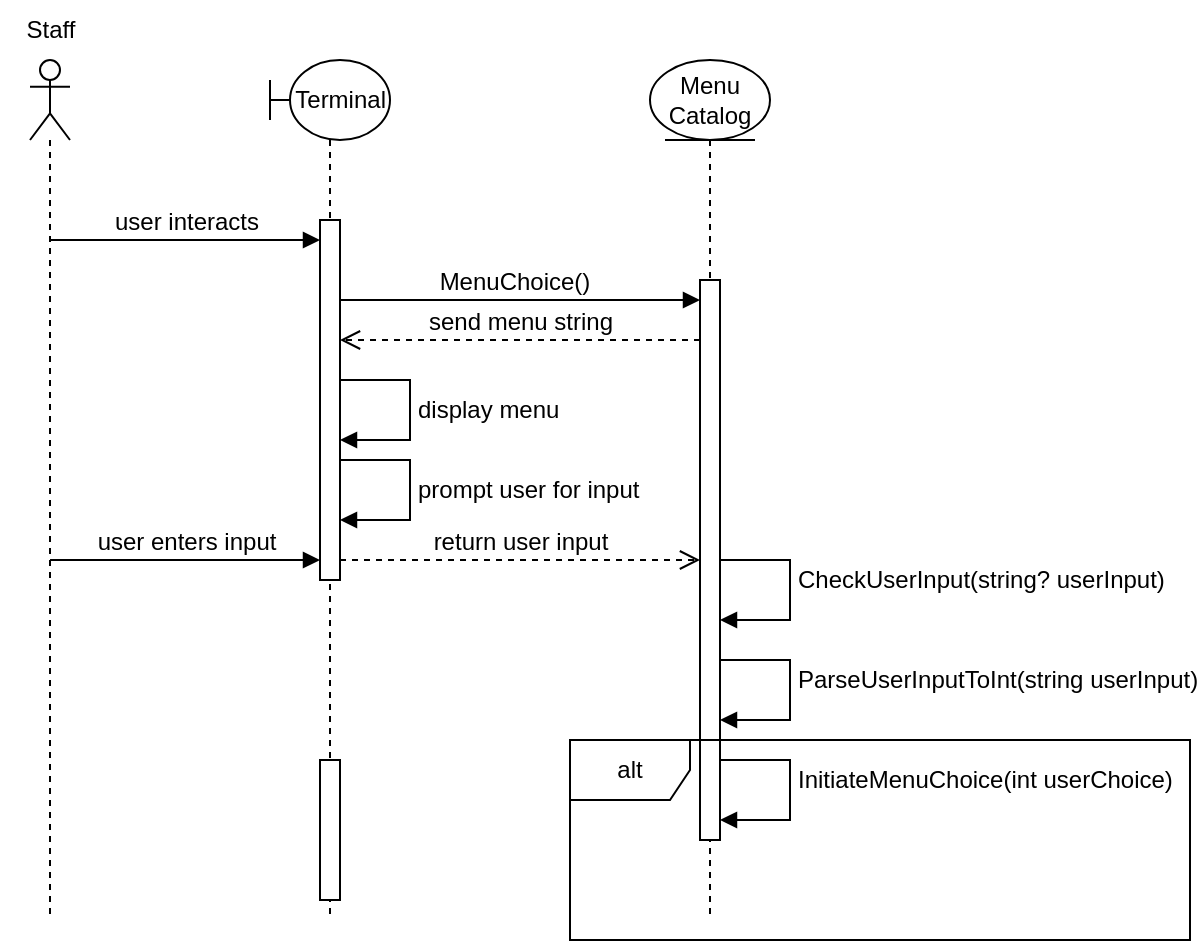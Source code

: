 <mxfile version="24.2.2" type="onedrive">
  <diagram name="Page-1" id="2YBvvXClWsGukQMizWep">
    <mxGraphModel grid="1" page="1" gridSize="10" guides="1" tooltips="1" connect="1" arrows="1" fold="1" pageScale="1" pageWidth="850" pageHeight="1100" math="0" shadow="0">
      <root>
        <mxCell id="0" />
        <mxCell id="1" parent="0" />
        <mxCell id="YXeKWQk5nC72qx_1gx44-1" value="&lt;font style=&quot;font-size: 12px;&quot;&gt;user interacts&lt;/font&gt;" style="html=1;verticalAlign=bottom;endArrow=block;edgeStyle=elbowEdgeStyle;elbow=vertical;curved=0;rounded=0;" edge="1" parent="1">
          <mxGeometry relative="1" as="geometry">
            <mxPoint x="150.024" y="130" as="sourcePoint" />
            <Array as="points">
              <mxPoint x="165.5" y="130" />
              <mxPoint x="455.88" y="140" />
            </Array>
            <mxPoint x="285" y="130" as="targetPoint" />
          </mxGeometry>
        </mxCell>
        <mxCell id="YXeKWQk5nC72qx_1gx44-6" value="&lt;font style=&quot;font-size: 12px;&quot;&gt;MenuChoice()&lt;/font&gt;" style="html=1;verticalAlign=bottom;endArrow=block;edgeStyle=elbowEdgeStyle;elbow=vertical;curved=0;rounded=0;" edge="1" parent="1" target="aM9ryv3xv72pqoxQDRHE-6">
          <mxGeometry x="-0.032" relative="1" as="geometry">
            <mxPoint x="295" y="160" as="sourcePoint" />
            <Array as="points">
              <mxPoint x="330" y="160" />
              <mxPoint x="550.88" y="130" />
            </Array>
            <mxPoint x="450" y="160" as="targetPoint" />
            <mxPoint as="offset" />
          </mxGeometry>
        </mxCell>
        <mxCell id="YXeKWQk5nC72qx_1gx44-10" value="" style="shape=umlLifeline;perimeter=lifelinePerimeter;whiteSpace=wrap;html=1;container=1;dropTarget=0;collapsible=0;recursiveResize=0;outlineConnect=0;portConstraint=eastwest;newEdgeStyle={&quot;curved&quot;:0,&quot;rounded&quot;:0};participant=umlActor;strokeColor=default;align=center;verticalAlign=middle;fontFamily=Helvetica;fontSize=12;fontColor=default;fillColor=default;" vertex="1" parent="1">
          <mxGeometry x="140" y="40" width="20" height="430" as="geometry" />
        </mxCell>
        <mxCell id="YXeKWQk5nC72qx_1gx44-11" value="Staff" style="text;html=1;align=center;verticalAlign=middle;resizable=0;points=[];autosize=1;strokeColor=none;fillColor=none;fontFamily=Helvetica;fontSize=12;fontColor=default;" vertex="1" parent="1">
          <mxGeometry x="125" y="10" width="50" height="30" as="geometry" />
        </mxCell>
        <mxCell id="YXeKWQk5nC72qx_1gx44-12" value="&lt;font style=&quot;font-size: 12px;&quot;&gt;user enters input&lt;/font&gt;" style="html=1;verticalAlign=bottom;endArrow=block;edgeStyle=elbowEdgeStyle;elbow=vertical;curved=0;rounded=0;" edge="1" parent="1">
          <mxGeometry relative="1" as="geometry">
            <mxPoint x="150.024" y="290" as="sourcePoint" />
            <Array as="points">
              <mxPoint x="210" y="290" />
              <mxPoint x="445.88" y="300" />
            </Array>
            <mxPoint x="285" y="290" as="targetPoint" />
          </mxGeometry>
        </mxCell>
        <mxCell id="YXeKWQk5nC72qx_1gx44-13" value="&lt;div align=&quot;right&quot;&gt;Terminal&lt;/div&gt;" style="shape=umlLifeline;perimeter=lifelinePerimeter;whiteSpace=wrap;html=1;container=1;dropTarget=0;collapsible=0;recursiveResize=0;outlineConnect=0;portConstraint=eastwest;newEdgeStyle={&quot;curved&quot;:0,&quot;rounded&quot;:0};participant=umlBoundary;strokeColor=default;align=right;verticalAlign=middle;fontFamily=Helvetica;fontSize=12;fontColor=default;fillColor=default;" vertex="1" parent="1">
          <mxGeometry x="260" y="40" width="60" height="430" as="geometry" />
        </mxCell>
        <mxCell id="64mDt4S0of5XED2l5hRp-4" value="" style="html=1;points=[];perimeter=orthogonalPerimeter;outlineConnect=0;targetShapes=umlLifeline;portConstraint=eastwest;newEdgeStyle={&quot;edgeStyle&quot;:&quot;elbowEdgeStyle&quot;,&quot;elbow&quot;:&quot;vertical&quot;,&quot;curved&quot;:0,&quot;rounded&quot;:0};" vertex="1" parent="YXeKWQk5nC72qx_1gx44-13">
          <mxGeometry x="25" y="80" width="10" height="180" as="geometry" />
        </mxCell>
        <mxCell id="YXeKWQk5nC72qx_1gx44-20" value="display menu" style="html=1;align=left;spacingLeft=2;endArrow=block;rounded=0;edgeStyle=orthogonalEdgeStyle;curved=0;rounded=0;fontFamily=Helvetica;fontSize=12;fontColor=default;" edge="1" parent="YXeKWQk5nC72qx_1gx44-13" source="64mDt4S0of5XED2l5hRp-4" target="64mDt4S0of5XED2l5hRp-4">
          <mxGeometry relative="1" as="geometry">
            <mxPoint x="40" y="180" as="sourcePoint" />
            <Array as="points">
              <mxPoint x="70" y="160" />
              <mxPoint x="70" y="190" />
            </Array>
            <mxPoint x="40" y="210" as="targetPoint" />
          </mxGeometry>
        </mxCell>
        <mxCell id="YXeKWQk5nC72qx_1gx44-24" value="prompt user for input" style="html=1;align=left;spacingLeft=2;endArrow=block;rounded=0;edgeStyle=orthogonalEdgeStyle;curved=0;rounded=0;fontFamily=Helvetica;fontSize=12;fontColor=default;" edge="1" parent="YXeKWQk5nC72qx_1gx44-13" source="64mDt4S0of5XED2l5hRp-4" target="64mDt4S0of5XED2l5hRp-4">
          <mxGeometry relative="1" as="geometry">
            <mxPoint x="45" y="170" as="sourcePoint" />
            <Array as="points">
              <mxPoint x="70" y="200" />
              <mxPoint x="70" y="230" />
            </Array>
            <mxPoint x="45" y="200" as="targetPoint" />
          </mxGeometry>
        </mxCell>
        <mxCell id="YXeKWQk5nC72qx_1gx44-28" value="" style="html=1;points=[];perimeter=orthogonalPerimeter;outlineConnect=0;targetShapes=umlLifeline;portConstraint=eastwest;newEdgeStyle={&quot;edgeStyle&quot;:&quot;elbowEdgeStyle&quot;,&quot;elbow&quot;:&quot;vertical&quot;,&quot;curved&quot;:0,&quot;rounded&quot;:0};" vertex="1" parent="YXeKWQk5nC72qx_1gx44-13">
          <mxGeometry x="25" y="350" width="10" height="70" as="geometry" />
        </mxCell>
        <mxCell id="YXeKWQk5nC72qx_1gx44-14" value="Menu Catalog" style="shape=umlLifeline;perimeter=lifelinePerimeter;whiteSpace=wrap;html=1;container=1;dropTarget=0;collapsible=0;recursiveResize=0;outlineConnect=0;portConstraint=eastwest;newEdgeStyle={&quot;curved&quot;:0,&quot;rounded&quot;:0};participant=umlEntity;strokeColor=default;align=center;verticalAlign=middle;fontFamily=Helvetica;fontSize=12;fontColor=default;fillColor=default;" vertex="1" parent="1">
          <mxGeometry x="450" y="40" width="60" height="430" as="geometry" />
        </mxCell>
        <mxCell id="aM9ryv3xv72pqoxQDRHE-6" value="" style="html=1;points=[];perimeter=orthogonalPerimeter;outlineConnect=0;targetShapes=umlLifeline;portConstraint=eastwest;newEdgeStyle={&quot;edgeStyle&quot;:&quot;elbowEdgeStyle&quot;,&quot;elbow&quot;:&quot;vertical&quot;,&quot;curved&quot;:0,&quot;rounded&quot;:0};" vertex="1" parent="YXeKWQk5nC72qx_1gx44-14">
          <mxGeometry x="25" y="110" width="10" height="280" as="geometry" />
        </mxCell>
        <mxCell id="YXeKWQk5nC72qx_1gx44-22" value="&lt;font style=&quot;font-size: 12px;&quot;&gt;return user input&lt;/font&gt;" style="html=1;verticalAlign=bottom;endArrow=open;dashed=1;endSize=8;edgeStyle=elbowEdgeStyle;elbow=vertical;curved=0;rounded=0;" edge="1" parent="1" target="aM9ryv3xv72pqoxQDRHE-6">
          <mxGeometry relative="1" as="geometry">
            <mxPoint x="450" y="290" as="targetPoint" />
            <Array as="points">
              <mxPoint x="409.96" y="290" />
            </Array>
            <mxPoint x="295" y="290" as="sourcePoint" />
            <mxPoint as="offset" />
          </mxGeometry>
        </mxCell>
        <mxCell id="YXeKWQk5nC72qx_1gx44-26" value="&lt;font style=&quot;font-size: 12px;&quot;&gt;InitiateMenuChoice(int userChoice)&lt;/font&gt;" style="html=1;align=left;spacingLeft=2;endArrow=block;rounded=0;edgeStyle=orthogonalEdgeStyle;curved=0;rounded=0;fontFamily=Helvetica;fontSize=12;fontColor=default;" edge="1" parent="1">
          <mxGeometry x="-0.1" relative="1" as="geometry">
            <mxPoint x="485" y="390" as="sourcePoint" />
            <Array as="points">
              <mxPoint x="520" y="390" />
              <mxPoint x="520" y="420" />
            </Array>
            <mxPoint x="485" y="420" as="targetPoint" />
            <mxPoint as="offset" />
          </mxGeometry>
        </mxCell>
        <mxCell id="YXeKWQk5nC72qx_1gx44-23" value="ParseUserInputToInt(string userInput)" style="html=1;align=left;spacingLeft=2;endArrow=block;rounded=0;edgeStyle=orthogonalEdgeStyle;curved=0;rounded=0;fontFamily=Helvetica;fontSize=12;fontColor=default;" edge="1" parent="1">
          <mxGeometry x="-0.1" relative="1" as="geometry">
            <mxPoint x="485" y="340" as="sourcePoint" />
            <Array as="points">
              <mxPoint x="520" y="340" />
              <mxPoint x="520" y="370" />
            </Array>
            <mxPoint x="485" y="370" as="targetPoint" />
            <mxPoint as="offset" />
          </mxGeometry>
        </mxCell>
        <mxCell id="YXeKWQk5nC72qx_1gx44-29" value="&lt;font style=&quot;font-size: 12px;&quot;&gt;send menu string&lt;/font&gt;" style="html=1;verticalAlign=bottom;endArrow=open;dashed=1;endSize=8;edgeStyle=elbowEdgeStyle;elbow=vertical;curved=0;rounded=0;" edge="1" parent="1">
          <mxGeometry relative="1" as="geometry">
            <mxPoint x="295" y="180" as="targetPoint" />
            <Array as="points">
              <mxPoint x="434.96" y="180" />
            </Array>
            <mxPoint x="475" y="180" as="sourcePoint" />
            <mxPoint as="offset" />
          </mxGeometry>
        </mxCell>
        <mxCell id="evpc4oVL6e_J2Z27oVvM-1" value="alt" style="shape=umlFrame;whiteSpace=wrap;html=1;pointerEvents=0;strokeColor=default;align=center;verticalAlign=middle;fontFamily=Helvetica;fontSize=12;fontColor=default;fillColor=default;" vertex="1" parent="1">
          <mxGeometry x="410" y="380" width="310" height="100" as="geometry" />
        </mxCell>
        <mxCell id="YXeKWQk5nC72qx_1gx44-27" value="CheckUserInput(string? userInput)" style="html=1;align=left;spacingLeft=2;endArrow=block;rounded=0;edgeStyle=orthogonalEdgeStyle;curved=0;rounded=0;fontFamily=Helvetica;fontSize=12;fontColor=default;" edge="1" parent="1">
          <mxGeometry x="-0.1" relative="1" as="geometry">
            <mxPoint x="485" y="290" as="sourcePoint" />
            <Array as="points">
              <mxPoint x="520" y="290" />
              <mxPoint x="520" y="320" />
            </Array>
            <mxPoint x="485" y="320" as="targetPoint" />
            <mxPoint as="offset" />
          </mxGeometry>
        </mxCell>
      </root>
    </mxGraphModel>
  </diagram>
</mxfile>
